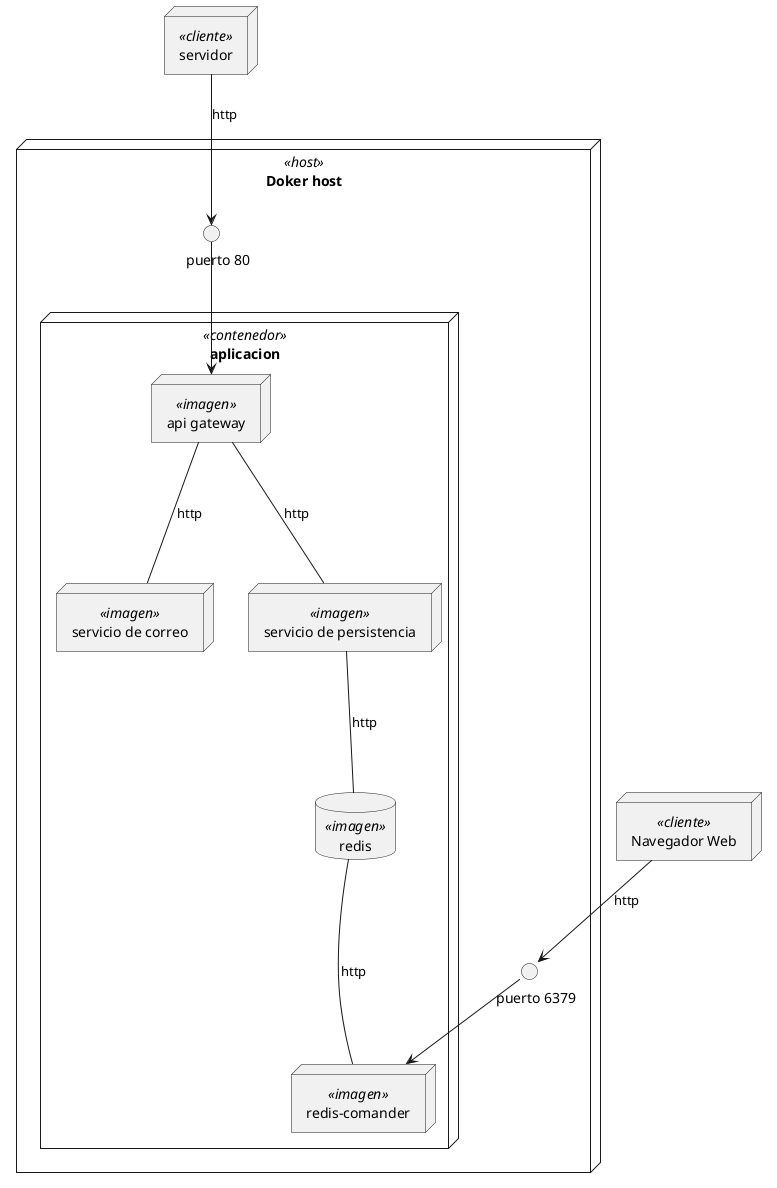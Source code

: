 @startuml
node servidor <<cliente>>
node "Navegador Web"<<cliente>>
node "Doker host" <<host>>{
    circle "    puerto 80"
    circle "    puerto 6379"
    node "aplicacion" <<contenedor>>{
        node "servicio de correo" <<imagen>>
        node "servicio de persistencia" <<imagen>>
        node "api gateway" <<imagen>>
        database "redis" <<imagen>>
        node "redis-comander" <<imagen>>
    }
}

servidor --> [    puerto 80]: http
[Navegador Web]--> [    puerto 6379]: http
[    puerto 80]--> [api gateway]
[    puerto 6379]--> [redis-comander]
[api gateway] --- [servicio de correo]: http
[api gateway] --- [servicio de persistencia]: http
[servicio de persistencia] --- redis: http
redis--- [redis-comander]: http
@enduml

http://www.plantuml.com/plantuml/png/VP5FQuGm5CJl-HJ1Uw1Gw9-oX3tqt6iFYuUtoSCDrKHUdbjAsU_UkB6sgLKlAlERSPpi8mFnqBN21uio8fsT3IHtEzCwz8nQPwLwWJCsC6glUAoM-dDuGvAd4BbAxl6kzQUGwJAEJ9k8yRaVa3Z8XvjgJRgxlN_COiw5ldK6Z0k-6bi5p-ZH1lfE_o6lvHCequi9H1X6X-kWGQ_r1jmZHHSPlN6mOO7UoGOOt-7ZNye2mn5Y8WcjY-j9MLScTE0jqWAyY8iGyr4efUMXsAv-aYVcNXoACwbBC2yveqL0Hd_zJot-6ZDI5gr5uKdDb3miLv--kGsNgy-MDI3xhtKcD5TJQb5oqlVexT2rNm00